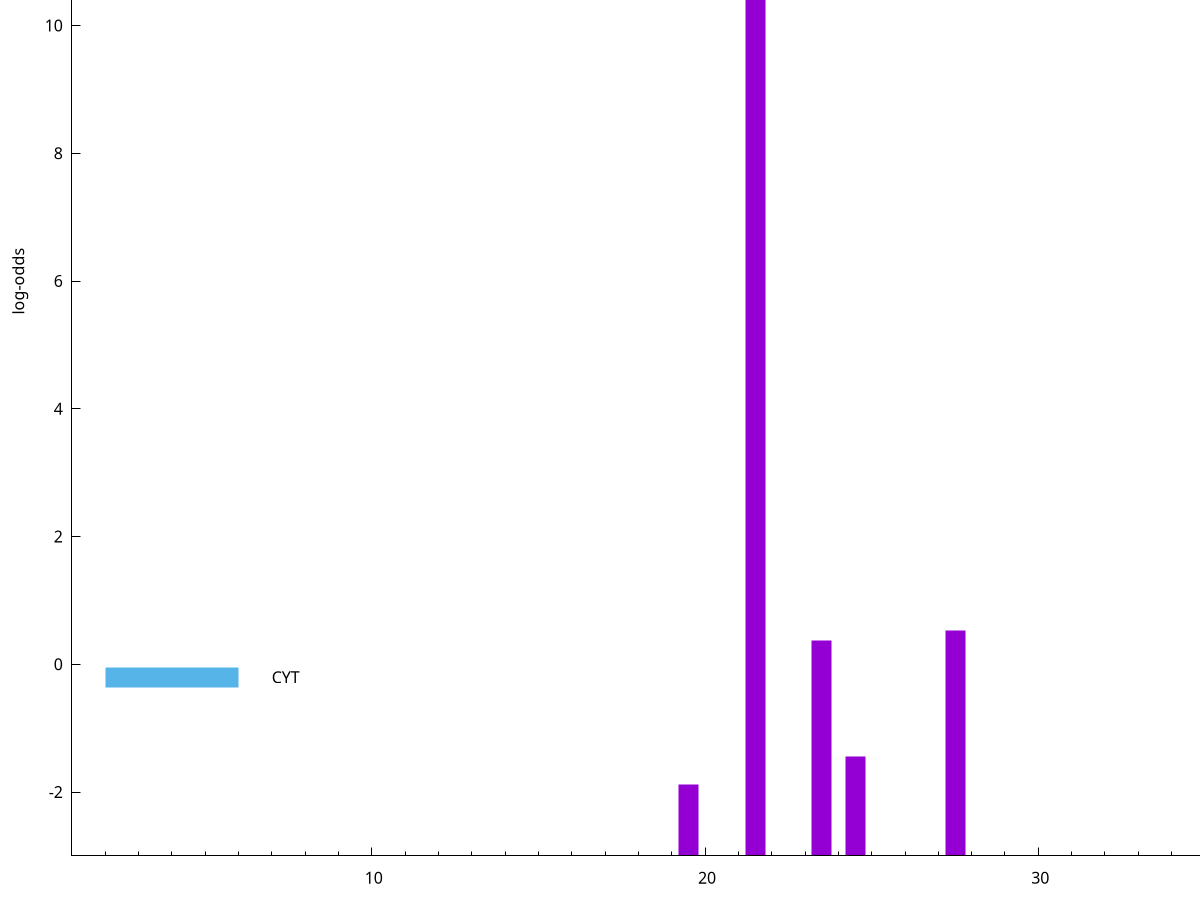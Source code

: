 set title "LipoP predictions for SRR5666568.gff"
set size 2., 1.4
set xrange [1:70] 
set mxtics 10
set yrange [-3:15]
set y2range [0:18]
set ylabel "log-odds"
set term postscript eps color solid "Helvetica" 30
set output "SRR5666568.gff107.eps"
set arrow from 2,14.0513 to 6,14.0513 nohead lt 1 lw 20
set label "SpI" at 7,14.0513
set arrow from 2,-0.200913 to 6,-0.200913 nohead lt 3 lw 20
set label "CYT" at 7,-0.200913
set arrow from 2,14.0513 to 6,14.0513 nohead lt 1 lw 20
set label "SpI" at 7,14.0513
# NOTE: The scores below are the log-odds scores with the threshold
# NOTE: subtracted (a hack to make gnuplot make the histogram all
# NOTE: look nice).
plot "-" axes x1y2 title "" with impulses lt 1 lw 20
21.500000 17.051000
27.500000 3.535628
23.500000 3.368534
24.500000 1.559280
19.500000 1.123310
e
exit
